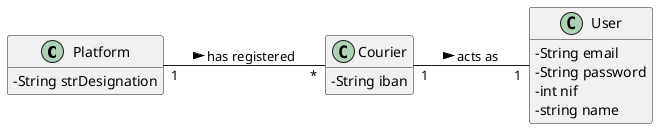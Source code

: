 @startuml
skinparam classAttributeIconSize 0
hide methods
left to right direction

class Platform {
  -String strDesignation
}

class Courier {
      -String iban
}


class User{
  -String email
  -String password
  -int nif
  -string name
}

Platform "1" -- "*" Courier : has registered >
Courier "1" -- "1" User: acts as  >
@enduml

